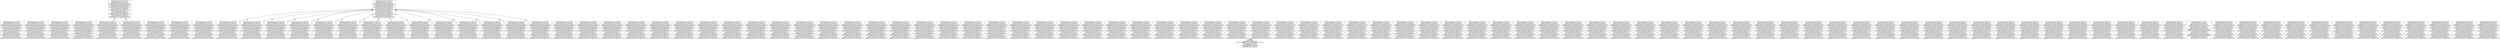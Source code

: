 digraph 7866553 { 
label=<<font face="Times-Bold">Context</font><br/>Thread.run(680)<br/>JIoEndpoint$Worker.run(489)<br/>Http11Protocol$Http11ConnectionHandler.process(588)<br/>Http11Processor.process(852)<br/>CoyoteAdapter.service(298)<br/>StandardEngineValve.invoke(109)<br/>ErrorReportValve.invoke(102)<br/>StandardHostValve.invoke(127)>;rankdir=BT;
1 [label="StandardContextValve.invoke(191)\nStandardWrapperValve.invoke(233)\nApplicationFilterChain.doFilter(206)\nApplicationFilterChain.internalDoFilter(235)\nFourOhFourErrorLoggingFilter.doFilter(65)\nApplicationFilterChain.doFilter(206)\nApplicationFilterChain.internalDoFilter(235)\nHeaderSanitisingFilter.doFilter(44)\nApplicationFilterChain.doFilter(206)\nApplicationFilterChain.internalDoFilter(235)\nAbstractHttpFilter.doFilter(31)\nAbstractEncodingFilter.doFilter(41)\nApplicationFilterChain.doFilter(206)\nApplicationFilterChain.internalDoFilter(235)\nActionContextCleanUp.doFilter(71)\nApplicationFilterChain.doFilter(206)\nApplicationFilterChain.internalDoFilter(235)\n", shape=box];
2 [label="StandardContextValve.invoke(191)\nStandardWrapperValve.invoke(233)\nApplicationFilterChain.doFilter(206)\nApplicationFilterChain.internalDoFilter(235)\nFourOhFourErrorLoggingFilter.doFilter(65)\nApplicationFilterChain.doFilter(206)\nApplicationFilterChain.internalDoFilter(235)\nHeaderSanitisingFilter.doFilter(44)\nApplicationFilterChain.doFilter(206)\nApplicationFilterChain.internalDoFilter(235)\nAbstractHttpFilter.doFilter(31)\nAbstractEncodingFilter.doFilter(41)\nApplicationFilterChain.doFilter(206)\nApplicationFilterChain.internalDoFilter(235)\nActionContextCleanUp.doFilter(71)\nApplicationFilterChain.doFilter(206)\nApplicationFilterChain.internalDoFilter(235)\n", shape=box];
3 [label="StandardContextValve.invoke(191)\nStandardWrapperValve.invoke(233)\nApplicationFilterChain.doFilter(206)\nApplicationFilterChain.internalDoFilter(235)\nFourOhFourErrorLoggingFilter.doFilter(65)\nApplicationFilterChain.doFilter(206)\nApplicationFilterChain.internalDoFilter(235)\nHeaderSanitisingFilter.doFilter(44)\nApplicationFilterChain.doFilter(206)\nApplicationFilterChain.internalDoFilter(235)\nAbstractHttpFilter.doFilter(31)\nAbstractEncodingFilter.doFilter(41)\nApplicationFilterChain.doFilter(206)\nApplicationFilterChain.internalDoFilter(235)\nActionContextCleanUp.doFilter(71)\nApplicationFilterChain.doFilter(206)\nApplicationFilterChain.internalDoFilter(235)\n", shape=box];
4 [label="StandardContextValve.invoke(191)\nStandardWrapperValve.invoke(233)\nApplicationFilterChain.doFilter(206)\nApplicationFilterChain.internalDoFilter(235)\nFourOhFourErrorLoggingFilter.doFilter(65)\nApplicationFilterChain.doFilter(206)\nApplicationFilterChain.internalDoFilter(235)\nHeaderSanitisingFilter.doFilter(44)\nApplicationFilterChain.doFilter(206)\nApplicationFilterChain.internalDoFilter(235)\nActionContextCleanUp.doFilter(71)\nApplicationFilterChain.doFilter(206)\nApplicationFilterChain.internalDoFilter(235)\nAbstractHttpFilter.doFilter(31)\nRequestParamValidationFilter.doFilter(58)\nApplicationFilterChain.doFilter(206)\nApplicationFilterChain.internalDoFilter(235)\n", shape=box];
5 [label="StandardContextValve.invoke(191)\nStandardWrapperValve.invoke(233)\nApplicationFilterChain.doFilter(206)\nApplicationFilterChain.internalDoFilter(235)\nFourOhFourErrorLoggingFilter.doFilter(65)\nApplicationFilterChain.doFilter(206)\nApplicationFilterChain.internalDoFilter(235)\nHeaderSanitisingFilter.doFilter(44)\nApplicationFilterChain.doFilter(206)\nApplicationFilterChain.internalDoFilter(235)\nAbstractHttpFilter.doFilter(31)\nAbstractEncodingFilter.doFilter(41)\nApplicationFilterChain.doFilter(206)\nApplicationFilterChain.internalDoFilter(235)\nActionContextCleanUp.doFilter(71)\nApplicationFilterChain.doFilter(206)\nApplicationFilterChain.internalDoFilter(235)\n", shape=box];
6 [label="StandardContextValve.invoke(191)\nStandardWrapperValve.invoke(233)\nApplicationFilterChain.doFilter(206)\nApplicationFilterChain.internalDoFilter(235)\nFourOhFourErrorLoggingFilter.doFilter(65)\nApplicationFilterChain.doFilter(206)\nApplicationFilterChain.internalDoFilter(235)\nHeaderSanitisingFilter.doFilter(44)\nApplicationFilterChain.doFilter(206)\nApplicationFilterChain.internalDoFilter(235)\nAbstractHttpFilter.doFilter(31)\nAbstractEncodingFilter.doFilter(41)\nApplicationFilterChain.doFilter(206)\nApplicationFilterChain.internalDoFilter(235)\nActionContextCleanUp.doFilter(71)\nApplicationFilterChain.doFilter(206)\nApplicationFilterChain.internalDoFilter(235)\n", shape=box];
7 [label="StandardContextValve.invoke(191)\nStandardWrapperValve.invoke(233)\nApplicationFilterChain.doFilter(206)\nApplicationFilterChain.internalDoFilter(235)\nFourOhFourErrorLoggingFilter.doFilter(65)\nApplicationFilterChain.doFilter(206)\nApplicationFilterChain.internalDoFilter(235)\nHeaderSanitisingFilter.doFilter(44)\nApplicationFilterChain.doFilter(206)\nApplicationFilterChain.internalDoFilter(235)\nAbstractHttpFilter.doFilter(31)\nAbstractEncodingFilter.doFilter(41)\nApplicationFilterChain.doFilter(206)\nApplicationFilterChain.internalDoFilter(235)\nActionContextCleanUp.doFilter(71)\nApplicationFilterChain.doFilter(206)\nApplicationFilterChain.internalDoFilter(235)\n", shape=box];
8 [label="StandardContextValve.invoke(191)\nStandardWrapperValve.invoke(233)\nApplicationFilterChain.doFilter(206)\nApplicationFilterChain.internalDoFilter(235)\nFourOhFourErrorLoggingFilter.doFilter(65)\nApplicationFilterChain.doFilter(206)\nApplicationFilterChain.internalDoFilter(235)\nHeaderSanitisingFilter.doFilter(44)\nApplicationFilterChain.doFilter(206)\nApplicationFilterChain.internalDoFilter(235)\nAbstractHttpFilter.doFilter(31)\nAbstractEncodingFilter.doFilter(41)\nApplicationFilterChain.doFilter(206)\nApplicationFilterChain.internalDoFilter(235)\nActionContextCleanUp.doFilter(71)\nApplicationFilterChain.doFilter(206)\nApplicationFilterChain.internalDoFilter(235)\n", shape=box];
9 [label="StandardContextValve.invoke(191)\nStandardWrapperValve.invoke(233)\nApplicationFilterChain.doFilter(206)\nApplicationFilterChain.internalDoFilter(235)\nFourOhFourErrorLoggingFilter.doFilter(65)\nApplicationFilterChain.doFilter(206)\nApplicationFilterChain.internalDoFilter(235)\nHeaderSanitisingFilter.doFilter(44)\nApplicationFilterChain.doFilter(206)\nApplicationFilterChain.internalDoFilter(235)\nAbstractHttpFilter.doFilter(31)\nAbstractEncodingFilter.doFilter(41)\nApplicationFilterChain.doFilter(206)\nApplicationFilterChain.internalDoFilter(235)\nActionContextCleanUp.doFilter(71)\nApplicationFilterChain.doFilter(206)\nApplicationFilterChain.internalDoFilter(235)\n", shape=box];
10 [label="StandardContextValve.invoke(191)\nStandardWrapperValve.invoke(233)\nApplicationFilterChain.doFilter(206)\nApplicationFilterChain.internalDoFilter(235)\nFourOhFourErrorLoggingFilter.doFilter(65)\nApplicationFilterChain.doFilter(206)\nApplicationFilterChain.internalDoFilter(235)\nHeaderSanitisingFilter.doFilter(44)\nApplicationFilterChain.doFilter(206)\nApplicationFilterChain.internalDoFilter(235)\nAbstractHttpFilter.doFilter(31)\nAbstractEncodingFilter.doFilter(41)\nApplicationFilterChain.doFilter(206)\nApplicationFilterChain.internalDoFilter(235)\nActionContextCleanUp.doFilter(71)\nApplicationFilterChain.doFilter(206)\nApplicationFilterChain.internalDoFilter(235)\n", shape=box];
11 [label="StandardContextValve.invoke(191)\nStandardWrapperValve.invoke(233)\nApplicationFilterChain.doFilter(206)\nApplicationFilterChain.internalDoFilter(235)\nFourOhFourErrorLoggingFilter.doFilter(65)\nApplicationFilterChain.doFilter(206)\nApplicationFilterChain.internalDoFilter(235)\nHeaderSanitisingFilter.doFilter(44)\nApplicationFilterChain.doFilter(206)\nApplicationFilterChain.internalDoFilter(235)\nAbstractHttpFilter.doFilter(31)\nAbstractEncodingFilter.doFilter(41)\nApplicationFilterChain.doFilter(206)\nApplicationFilterChain.internalDoFilter(235)\nActionContextCleanUp.doFilter(71)\nApplicationFilterChain.doFilter(206)\nApplicationFilterChain.internalDoFilter(235)\n", shape=box];
12 [label="StandardContextValve.invoke(191)\nStandardWrapperValve.invoke(233)\nApplicationFilterChain.doFilter(206)\nApplicationFilterChain.internalDoFilter(235)\nFourOhFourErrorLoggingFilter.doFilter(65)\nApplicationFilterChain.doFilter(206)\nApplicationFilterChain.internalDoFilter(235)\nHeaderSanitisingFilter.doFilter(44)\nApplicationFilterChain.doFilter(206)\nApplicationFilterChain.internalDoFilter(235)\nAbstractHttpFilter.doFilter(31)\nAbstractEncodingFilter.doFilter(41)\nApplicationFilterChain.doFilter(206)\nApplicationFilterChain.internalDoFilter(235)\nActionContextCleanUp.doFilter(71)\nApplicationFilterChain.doFilter(206)\nApplicationFilterChain.internalDoFilter(235)\n", shape=box];
13 [label="StandardContextValve.invoke(191)\nStandardWrapperValve.invoke(233)\nApplicationFilterChain.doFilter(206)\nApplicationFilterChain.internalDoFilter(235)\nFourOhFourErrorLoggingFilter.doFilter(65)\nApplicationFilterChain.doFilter(206)\nApplicationFilterChain.internalDoFilter(235)\nHeaderSanitisingFilter.doFilter(44)\nApplicationFilterChain.doFilter(206)\nApplicationFilterChain.internalDoFilter(235)\nAbstractHttpFilter.doFilter(31)\nAbstractEncodingFilter.doFilter(41)\nApplicationFilterChain.doFilter(206)\nApplicationFilterChain.internalDoFilter(235)\nActionContextCleanUp.doFilter(71)\nApplicationFilterChain.doFilter(206)\nApplicationFilterChain.internalDoFilter(235)\n", shape=box];
14 [label="StandardContextValve.invoke(191)\nStandardWrapperValve.invoke(233)\nApplicationFilterChain.doFilter(206)\nApplicationFilterChain.internalDoFilter(235)\nFourOhFourErrorLoggingFilter.doFilter(65)\nApplicationFilterChain.doFilter(206)\nApplicationFilterChain.internalDoFilter(235)\nHeaderSanitisingFilter.doFilter(44)\nApplicationFilterChain.doFilter(206)\nApplicationFilterChain.internalDoFilter(235)\nAbstractHttpFilter.doFilter(31)\nAbstractEncodingFilter.doFilter(41)\nApplicationFilterChain.doFilter(206)\nApplicationFilterChain.internalDoFilter(235)\nActionContextCleanUp.doFilter(71)\nApplicationFilterChain.doFilter(206)\nApplicationFilterChain.internalDoFilter(235)\n", shape=box];
15 [label="StandardContextValve.invoke(191)\nStandardWrapperValve.invoke(233)\nApplicationFilterChain.doFilter(206)\nApplicationFilterChain.internalDoFilter(235)\nFourOhFourErrorLoggingFilter.doFilter(65)\nApplicationFilterChain.doFilter(206)\nApplicationFilterChain.internalDoFilter(235)\nHeaderSanitisingFilter.doFilter(44)\nApplicationFilterChain.doFilter(206)\nApplicationFilterChain.internalDoFilter(235)\nAbstractHttpFilter.doFilter(31)\nAbstractEncodingFilter.doFilter(41)\nApplicationFilterChain.doFilter(206)\nApplicationFilterChain.internalDoFilter(235)\nActionContextCleanUp.doFilter(71)\nApplicationFilterChain.doFilter(206)\nApplicationFilterChain.internalDoFilter(235)\n", shape=box];
16 [label="StandardContextValve.invoke(191)\nStandardWrapperValve.invoke(233)\nApplicationFilterChain.doFilter(206)\nApplicationFilterChain.internalDoFilter(235)\nFourOhFourErrorLoggingFilter.doFilter(65)\nApplicationFilterChain.doFilter(206)\nApplicationFilterChain.internalDoFilter(235)\nHeaderSanitisingFilter.doFilter(44)\nApplicationFilterChain.doFilter(206)\nApplicationFilterChain.internalDoFilter(235)\nAbstractHttpFilter.doFilter(31)\nAbstractEncodingFilter.doFilter(41)\nApplicationFilterChain.doFilter(206)\nApplicationFilterChain.internalDoFilter(235)\nActionContextCleanUp.doFilter(71)\nApplicationFilterChain.doFilter(206)\nApplicationFilterChain.internalDoFilter(235)\n", shape=box];
17 [label="StandardContextValve.invoke(191)\nStandardWrapperValve.invoke(233)\nApplicationFilterChain.doFilter(206)\nApplicationFilterChain.internalDoFilter(235)\nFourOhFourErrorLoggingFilter.doFilter(65)\nApplicationFilterChain.doFilter(206)\nApplicationFilterChain.internalDoFilter(235)\nHeaderSanitisingFilter.doFilter(44)\nApplicationFilterChain.doFilter(206)\nApplicationFilterChain.internalDoFilter(235)\nAbstractHttpFilter.doFilter(31)\nAbstractEncodingFilter.doFilter(41)\nApplicationFilterChain.doFilter(206)\nApplicationFilterChain.internalDoFilter(235)\nActionContextCleanUp.doFilter(71)\nApplicationFilterChain.doFilter(206)\nApplicationFilterChain.internalDoFilter(235)\n", shape=box];
18 [label="StandardContextValve.invoke(191)\nStandardWrapperValve.invoke(233)\nApplicationFilterChain.doFilter(206)\nApplicationFilterChain.internalDoFilter(235)\nFourOhFourErrorLoggingFilter.doFilter(65)\nApplicationFilterChain.doFilter(206)\nApplicationFilterChain.internalDoFilter(235)\nHeaderSanitisingFilter.doFilter(44)\nApplicationFilterChain.doFilter(206)\nApplicationFilterChain.internalDoFilter(235)\nAbstractHttpFilter.doFilter(31)\nAbstractEncodingFilter.doFilter(41)\nApplicationFilterChain.doFilter(206)\nApplicationFilterChain.internalDoFilter(235)\nActionContextCleanUp.doFilter(71)\nApplicationFilterChain.doFilter(206)\nApplicationFilterChain.internalDoFilter(235)\n", shape=box];
19 [label="StandardContextValve.invoke(191)\nStandardWrapperValve.invoke(233)\nApplicationFilterChain.doFilter(206)\nApplicationFilterChain.internalDoFilter(235)\nFourOhFourErrorLoggingFilter.doFilter(65)\nApplicationFilterChain.doFilter(206)\nApplicationFilterChain.internalDoFilter(235)\nHeaderSanitisingFilter.doFilter(44)\nApplicationFilterChain.doFilter(206)\nApplicationFilterChain.internalDoFilter(235)\nAbstractHttpFilter.doFilter(31)\nAbstractEncodingFilter.doFilter(41)\nApplicationFilterChain.doFilter(206)\nApplicationFilterChain.internalDoFilter(235)\nActionContextCleanUp.doFilter(71)\nApplicationFilterChain.doFilter(206)\nApplicationFilterChain.internalDoFilter(235)\n", shape=box];
20 [label="StandardContextValve.invoke(191)\nStandardWrapperValve.invoke(233)\nApplicationFilterChain.doFilter(206)\nApplicationFilterChain.internalDoFilter(235)\nFourOhFourErrorLoggingFilter.doFilter(65)\nApplicationFilterChain.doFilter(206)\nApplicationFilterChain.internalDoFilter(235)\nHeaderSanitisingFilter.doFilter(44)\nApplicationFilterChain.doFilter(206)\nApplicationFilterChain.internalDoFilter(235)\nAbstractHttpFilter.doFilter(31)\nAbstractEncodingFilter.doFilter(41)\nApplicationFilterChain.doFilter(206)\nApplicationFilterChain.internalDoFilter(235)\nActionContextCleanUp.doFilter(71)\nApplicationFilterChain.doFilter(206)\nApplicationFilterChain.internalDoFilter(235)\n", shape=box];
21 [label="StandardContextValve.invoke(191)\nStandardWrapperValve.invoke(233)\nApplicationFilterChain.doFilter(206)\nApplicationFilterChain.internalDoFilter(235)\nFourOhFourErrorLoggingFilter.doFilter(65)\nApplicationFilterChain.doFilter(206)\nApplicationFilterChain.internalDoFilter(235)\nHeaderSanitisingFilter.doFilter(44)\nApplicationFilterChain.doFilter(206)\nApplicationFilterChain.internalDoFilter(235)\nActionContextCleanUp.doFilter(71)\nApplicationFilterChain.doFilter(206)\nApplicationFilterChain.internalDoFilter(235)\nAbstractHttpFilter.doFilter(31)\nRequestParamValidationFilter.doFilter(58)\nApplicationFilterChain.doFilter(206)\nApplicationFilterChain.internalDoFilter(235)\n", shape=box];
22 [label="StandardContextValve.invoke(191)\nStandardWrapperValve.invoke(233)\nApplicationFilterChain.doFilter(206)\nApplicationFilterChain.internalDoFilter(235)\nFourOhFourErrorLoggingFilter.doFilter(65)\nApplicationFilterChain.doFilter(206)\nApplicationFilterChain.internalDoFilter(235)\nHeaderSanitisingFilter.doFilter(44)\nApplicationFilterChain.doFilter(206)\nApplicationFilterChain.internalDoFilter(235)\nAbstractHttpFilter.doFilter(31)\nAbstractEncodingFilter.doFilter(41)\nApplicationFilterChain.doFilter(206)\nApplicationFilterChain.internalDoFilter(235)\nActionContextCleanUp.doFilter(71)\nApplicationFilterChain.doFilter(206)\nApplicationFilterChain.internalDoFilter(235)\n", shape=box];
23 [label="StandardContextValve.invoke(191)\nStandardWrapperValve.invoke(233)\nApplicationFilterChain.doFilter(206)\nApplicationFilterChain.internalDoFilter(235)\nFourOhFourErrorLoggingFilter.doFilter(65)\nApplicationFilterChain.doFilter(206)\nApplicationFilterChain.internalDoFilter(235)\nHeaderSanitisingFilter.doFilter(44)\nApplicationFilterChain.doFilter(206)\nApplicationFilterChain.internalDoFilter(235)\nAbstractHttpFilter.doFilter(31)\nAbstractEncodingFilter.doFilter(41)\nApplicationFilterChain.doFilter(206)\nApplicationFilterChain.internalDoFilter(235)\nActionContextCleanUp.doFilter(71)\nApplicationFilterChain.doFilter(206)\nApplicationFilterChain.internalDoFilter(235)\n", shape=box];
24 [label="StandardContextValve.invoke(191)\nStandardWrapperValve.invoke(233)\nApplicationFilterChain.doFilter(206)\nApplicationFilterChain.internalDoFilter(235)\nFourOhFourErrorLoggingFilter.doFilter(65)\nApplicationFilterChain.doFilter(206)\nApplicationFilterChain.internalDoFilter(235)\nHeaderSanitisingFilter.doFilter(44)\nApplicationFilterChain.doFilter(206)\nApplicationFilterChain.internalDoFilter(235)\nAbstractHttpFilter.doFilter(31)\nAbstractEncodingFilter.doFilter(41)\nApplicationFilterChain.doFilter(206)\nApplicationFilterChain.internalDoFilter(235)\nActionContextCleanUp.doFilter(71)\nApplicationFilterChain.doFilter(206)\nApplicationFilterChain.internalDoFilter(235)\n", shape=box];
25 [label="StandardContextValve.invoke(191)\nStandardWrapperValve.invoke(233)\nApplicationFilterChain.doFilter(206)\nApplicationFilterChain.internalDoFilter(235)\nFourOhFourErrorLoggingFilter.doFilter(65)\nApplicationFilterChain.doFilter(206)\nApplicationFilterChain.internalDoFilter(235)\nHeaderSanitisingFilter.doFilter(44)\nApplicationFilterChain.doFilter(206)\nApplicationFilterChain.internalDoFilter(235)\nAbstractHttpFilter.doFilter(31)\nAbstractEncodingFilter.doFilter(41)\nApplicationFilterChain.doFilter(206)\nApplicationFilterChain.internalDoFilter(235)\nActionContextCleanUp.doFilter(71)\nApplicationFilterChain.doFilter(206)\nApplicationFilterChain.internalDoFilter(235)\n", shape=box];
26 [label="StandardContextValve.invoke(191)\nStandardWrapperValve.invoke(233)\nApplicationFilterChain.doFilter(206)\nApplicationFilterChain.internalDoFilter(235)\nFourOhFourErrorLoggingFilter.doFilter(65)\nApplicationFilterChain.doFilter(206)\nApplicationFilterChain.internalDoFilter(235)\nHeaderSanitisingFilter.doFilter(44)\nApplicationFilterChain.doFilter(206)\nApplicationFilterChain.internalDoFilter(235)\nAbstractHttpFilter.doFilter(31)\nAbstractEncodingFilter.doFilter(41)\nApplicationFilterChain.doFilter(206)\nApplicationFilterChain.internalDoFilter(235)\nActionContextCleanUp.doFilter(71)\nApplicationFilterChain.doFilter(206)\nApplicationFilterChain.internalDoFilter(235)\n", shape=box];
27 [label="StandardContextValve.invoke(191)\nStandardWrapperValve.invoke(233)\nApplicationFilterChain.doFilter(206)\nApplicationFilterChain.internalDoFilter(235)\nFourOhFourErrorLoggingFilter.doFilter(65)\nApplicationFilterChain.doFilter(206)\nApplicationFilterChain.internalDoFilter(235)\nHeaderSanitisingFilter.doFilter(44)\nApplicationFilterChain.doFilter(206)\nApplicationFilterChain.internalDoFilter(235)\nActionContextCleanUp.doFilter(71)\nApplicationFilterChain.doFilter(206)\nApplicationFilterChain.internalDoFilter(235)\nAbstractHttpFilter.doFilter(31)\nRequestParamValidationFilter.doFilter(58)\nApplicationFilterChain.doFilter(206)\nApplicationFilterChain.internalDoFilter(235)\n", shape=box];
28 [label="StandardContextValve.invoke(191)\nStandardWrapperValve.invoke(233)\nApplicationFilterChain.doFilter(206)\nApplicationFilterChain.internalDoFilter(235)\nFourOhFourErrorLoggingFilter.doFilter(65)\nApplicationFilterChain.doFilter(206)\nApplicationFilterChain.internalDoFilter(235)\nHeaderSanitisingFilter.doFilter(44)\nApplicationFilterChain.doFilter(206)\nApplicationFilterChain.internalDoFilter(235)\nAbstractHttpFilter.doFilter(31)\nAbstractEncodingFilter.doFilter(41)\nApplicationFilterChain.doFilter(206)\nApplicationFilterChain.internalDoFilter(235)\nActionContextCleanUp.doFilter(71)\nApplicationFilterChain.doFilter(206)\nApplicationFilterChain.internalDoFilter(235)\n", shape=box];
29 [label="StandardContextValve.invoke(191)\nStandardWrapperValve.invoke(233)\nApplicationFilterChain.doFilter(206)\nApplicationFilterChain.internalDoFilter(235)\nFourOhFourErrorLoggingFilter.doFilter(65)\nApplicationFilterChain.doFilter(206)\nApplicationFilterChain.internalDoFilter(235)\nHeaderSanitisingFilter.doFilter(44)\nApplicationFilterChain.doFilter(206)\nApplicationFilterChain.internalDoFilter(235)\nAbstractHttpFilter.doFilter(31)\nAbstractEncodingFilter.doFilter(41)\nApplicationFilterChain.doFilter(206)\nApplicationFilterChain.internalDoFilter(235)\nActionContextCleanUp.doFilter(71)\nApplicationFilterChain.doFilter(206)\nApplicationFilterChain.internalDoFilter(235)\n", shape=box];
30 [label="StandardContextValve.invoke(191)\nStandardWrapperValve.invoke(233)\nApplicationFilterChain.doFilter(206)\nApplicationFilterChain.internalDoFilter(235)\nFourOhFourErrorLoggingFilter.doFilter(65)\nApplicationFilterChain.doFilter(206)\nApplicationFilterChain.internalDoFilter(235)\nHeaderSanitisingFilter.doFilter(44)\nApplicationFilterChain.doFilter(206)\nApplicationFilterChain.internalDoFilter(235)\nAbstractHttpFilter.doFilter(31)\nAbstractEncodingFilter.doFilter(41)\nApplicationFilterChain.doFilter(206)\nApplicationFilterChain.internalDoFilter(235)\nActionContextCleanUp.doFilter(71)\nApplicationFilterChain.doFilter(206)\nApplicationFilterChain.internalDoFilter(235)\n", shape=box];
31 [label="StandardContextValve.invoke(191)\nStandardWrapperValve.invoke(233)\nApplicationFilterChain.doFilter(206)\nApplicationFilterChain.internalDoFilter(235)\nFourOhFourErrorLoggingFilter.doFilter(65)\nApplicationFilterChain.doFilter(206)\nApplicationFilterChain.internalDoFilter(235)\nHeaderSanitisingFilter.doFilter(44)\nApplicationFilterChain.doFilter(206)\nApplicationFilterChain.internalDoFilter(235)\nActionContextCleanUp.doFilter(71)\nApplicationFilterChain.doFilter(206)\nApplicationFilterChain.internalDoFilter(235)\nAbstractHttpFilter.doFilter(31)\nRequestParamValidationFilter.doFilter(58)\nApplicationFilterChain.doFilter(206)\nApplicationFilterChain.internalDoFilter(235)\n", shape=box];
32 [label="StandardContextValve.invoke(191)\nStandardWrapperValve.invoke(233)\nApplicationFilterChain.doFilter(206)\nApplicationFilterChain.internalDoFilter(235)\nFourOhFourErrorLoggingFilter.doFilter(65)\nApplicationFilterChain.doFilter(206)\nApplicationFilterChain.internalDoFilter(235)\nHeaderSanitisingFilter.doFilter(44)\nApplicationFilterChain.doFilter(206)\nApplicationFilterChain.internalDoFilter(235)\nAbstractHttpFilter.doFilter(31)\nAbstractEncodingFilter.doFilter(41)\nApplicationFilterChain.doFilter(206)\nApplicationFilterChain.internalDoFilter(235)\nActionContextCleanUp.doFilter(71)\nApplicationFilterChain.doFilter(206)\nApplicationFilterChain.internalDoFilter(235)\n", shape=box];
33 [label="StandardContextValve.invoke(191)\nStandardWrapperValve.invoke(233)\nApplicationFilterChain.doFilter(206)\nApplicationFilterChain.internalDoFilter(235)\nFourOhFourErrorLoggingFilter.doFilter(65)\nApplicationFilterChain.doFilter(206)\nApplicationFilterChain.internalDoFilter(235)\nHeaderSanitisingFilter.doFilter(44)\nApplicationFilterChain.doFilter(206)\nApplicationFilterChain.internalDoFilter(235)\nAbstractHttpFilter.doFilter(31)\nAbstractEncodingFilter.doFilter(41)\nApplicationFilterChain.doFilter(206)\nApplicationFilterChain.internalDoFilter(235)\nActionContextCleanUp.doFilter(71)\nApplicationFilterChain.doFilter(206)\nApplicationFilterChain.internalDoFilter(235)\n", shape=box];
34 [label="StandardContextValve.invoke(191)\nStandardWrapperValve.invoke(233)\nApplicationFilterChain.doFilter(206)\nApplicationFilterChain.internalDoFilter(235)\nFourOhFourErrorLoggingFilter.doFilter(65)\nApplicationFilterChain.doFilter(206)\nApplicationFilterChain.internalDoFilter(235)\nHeaderSanitisingFilter.doFilter(44)\nApplicationFilterChain.doFilter(206)\nApplicationFilterChain.internalDoFilter(235)\nAbstractHttpFilter.doFilter(31)\nAbstractEncodingFilter.doFilter(41)\nApplicationFilterChain.doFilter(206)\nApplicationFilterChain.internalDoFilter(235)\nActionContextCleanUp.doFilter(71)\nApplicationFilterChain.doFilter(206)\nApplicationFilterChain.internalDoFilter(235)\n", shape=box];
35 [label="StandardContextValve.invoke(191)\nStandardWrapperValve.invoke(233)\nApplicationFilterChain.doFilter(206)\nApplicationFilterChain.internalDoFilter(235)\nFourOhFourErrorLoggingFilter.doFilter(65)\nApplicationFilterChain.doFilter(206)\nApplicationFilterChain.internalDoFilter(235)\nHeaderSanitisingFilter.doFilter(44)\nApplicationFilterChain.doFilter(206)\nApplicationFilterChain.internalDoFilter(235)\nAbstractHttpFilter.doFilter(31)\nAbstractEncodingFilter.doFilter(41)\nApplicationFilterChain.doFilter(206)\nApplicationFilterChain.internalDoFilter(235)\nActionContextCleanUp.doFilter(71)\nApplicationFilterChain.doFilter(206)\nApplicationFilterChain.internalDoFilter(235)\n", shape=box];
36 [label="StandardContextValve.invoke(191)\nStandardWrapperValve.invoke(233)\nApplicationFilterChain.doFilter(206)\nApplicationFilterChain.internalDoFilter(235)\nFourOhFourErrorLoggingFilter.doFilter(65)\nApplicationFilterChain.doFilter(206)\nApplicationFilterChain.internalDoFilter(235)\nHeaderSanitisingFilter.doFilter(44)\nApplicationFilterChain.doFilter(206)\nApplicationFilterChain.internalDoFilter(235)\nAbstractHttpFilter.doFilter(31)\nAbstractEncodingFilter.doFilter(41)\nApplicationFilterChain.doFilter(206)\nApplicationFilterChain.internalDoFilter(235)\nActionContextCleanUp.doFilter(71)\nApplicationFilterChain.doFilter(206)\nApplicationFilterChain.internalDoFilter(235)\n", shape=box];
37 [label="StandardContextValve.invoke(191)\nStandardWrapperValve.invoke(233)\nApplicationFilterChain.doFilter(206)\nApplicationFilterChain.internalDoFilter(235)\nFourOhFourErrorLoggingFilter.doFilter(65)\nApplicationFilterChain.doFilter(206)\nApplicationFilterChain.internalDoFilter(235)\nHeaderSanitisingFilter.doFilter(44)\nApplicationFilterChain.doFilter(206)\nApplicationFilterChain.internalDoFilter(235)\nAbstractHttpFilter.doFilter(31)\nAbstractEncodingFilter.doFilter(41)\nApplicationFilterChain.doFilter(206)\nApplicationFilterChain.internalDoFilter(235)\nActionContextCleanUp.doFilter(71)\nApplicationFilterChain.doFilter(206)\nApplicationFilterChain.internalDoFilter(235)\n", shape=box];
38 [label="StandardContextValve.invoke(191)\nStandardWrapperValve.invoke(233)\nApplicationFilterChain.doFilter(206)\nApplicationFilterChain.internalDoFilter(235)\nFourOhFourErrorLoggingFilter.doFilter(65)\nApplicationFilterChain.doFilter(206)\nApplicationFilterChain.internalDoFilter(235)\nHeaderSanitisingFilter.doFilter(44)\nApplicationFilterChain.doFilter(206)\nApplicationFilterChain.internalDoFilter(235)\nAbstractHttpFilter.doFilter(31)\nAbstractEncodingFilter.doFilter(41)\nApplicationFilterChain.doFilter(206)\nApplicationFilterChain.internalDoFilter(235)\nActionContextCleanUp.doFilter(71)\nApplicationFilterChain.doFilter(206)\nApplicationFilterChain.internalDoFilter(235)\n", shape=box];
39 [label="StandardContextValve.invoke(191)\nStandardWrapperValve.invoke(233)\nApplicationFilterChain.doFilter(206)\nApplicationFilterChain.internalDoFilter(235)\nFourOhFourErrorLoggingFilter.doFilter(65)\nApplicationFilterChain.doFilter(206)\nApplicationFilterChain.internalDoFilter(235)\nHeaderSanitisingFilter.doFilter(44)\nApplicationFilterChain.doFilter(206)\nApplicationFilterChain.internalDoFilter(235)\nAbstractHttpFilter.doFilter(31)\nAbstractEncodingFilter.doFilter(41)\nApplicationFilterChain.doFilter(206)\nApplicationFilterChain.internalDoFilter(235)\nActionContextCleanUp.doFilter(71)\nApplicationFilterChain.doFilter(206)\nApplicationFilterChain.internalDoFilter(235)\n", shape=box];
40 [label="StandardContextValve.invoke(191)\nStandardWrapperValve.invoke(233)\nApplicationFilterChain.doFilter(206)\nApplicationFilterChain.internalDoFilter(235)\nFourOhFourErrorLoggingFilter.doFilter(65)\nApplicationFilterChain.doFilter(206)\nApplicationFilterChain.internalDoFilter(235)\nHeaderSanitisingFilter.doFilter(44)\nApplicationFilterChain.doFilter(206)\nApplicationFilterChain.internalDoFilter(235)\nAbstractHttpFilter.doFilter(31)\nAbstractEncodingFilter.doFilter(41)\nApplicationFilterChain.doFilter(206)\nApplicationFilterChain.internalDoFilter(235)\nActionContextCleanUp.doFilter(71)\nApplicationFilterChain.doFilter(206)\nApplicationFilterChain.internalDoFilter(235)\n", shape=box];
41 [label="StandardContextValve.invoke(191)\nStandardWrapperValve.invoke(233)\nApplicationFilterChain.doFilter(206)\nApplicationFilterChain.internalDoFilter(235)\nFourOhFourErrorLoggingFilter.doFilter(65)\nApplicationFilterChain.doFilter(206)\nApplicationFilterChain.internalDoFilter(235)\nHeaderSanitisingFilter.doFilter(44)\nApplicationFilterChain.doFilter(206)\nApplicationFilterChain.internalDoFilter(235)\nAbstractHttpFilter.doFilter(31)\nAbstractEncodingFilter.doFilter(41)\nApplicationFilterChain.doFilter(206)\nApplicationFilterChain.internalDoFilter(235)\nActionContextCleanUp.doFilter(71)\nApplicationFilterChain.doFilter(206)\nApplicationFilterChain.internalDoFilter(235)\n", shape=box];
42 [label="StandardContextValve.invoke(191)\nStandardWrapperValve.invoke(233)\nApplicationFilterChain.doFilter(206)\nApplicationFilterChain.internalDoFilter(235)\nFourOhFourErrorLoggingFilter.doFilter(65)\nApplicationFilterChain.doFilter(206)\nApplicationFilterChain.internalDoFilter(235)\nHeaderSanitisingFilter.doFilter(44)\nApplicationFilterChain.doFilter(206)\nApplicationFilterChain.internalDoFilter(235)\nAbstractHttpFilter.doFilter(31)\nAbstractEncodingFilter.doFilter(41)\nApplicationFilterChain.doFilter(206)\nApplicationFilterChain.internalDoFilter(235)\nActionContextCleanUp.doFilter(71)\nApplicationFilterChain.doFilter(206)\nApplicationFilterChain.internalDoFilter(235)\n", shape=box];
43 [label="StandardContextValve.invoke(191)\nStandardWrapperValve.invoke(233)\nApplicationFilterChain.doFilter(206)\nApplicationFilterChain.internalDoFilter(235)\nFourOhFourErrorLoggingFilter.doFilter(65)\nApplicationFilterChain.doFilter(206)\nApplicationFilterChain.internalDoFilter(235)\nHeaderSanitisingFilter.doFilter(44)\nApplicationFilterChain.doFilter(206)\nApplicationFilterChain.internalDoFilter(235)\nAbstractHttpFilter.doFilter(31)\nAbstractEncodingFilter.doFilter(41)\nApplicationFilterChain.doFilter(206)\nApplicationFilterChain.internalDoFilter(235)\nActionContextCleanUp.doFilter(71)\nApplicationFilterChain.doFilter(206)\nApplicationFilterChain.internalDoFilter(235)\n", shape=box];
44 [label="StandardContextValve.invoke(191)\nStandardWrapperValve.invoke(233)\nApplicationFilterChain.doFilter(206)\nApplicationFilterChain.internalDoFilter(235)\nFourOhFourErrorLoggingFilter.doFilter(65)\nApplicationFilterChain.doFilter(206)\nApplicationFilterChain.internalDoFilter(235)\nHeaderSanitisingFilter.doFilter(44)\nApplicationFilterChain.doFilter(206)\nApplicationFilterChain.internalDoFilter(235)\nAbstractHttpFilter.doFilter(31)\nAbstractEncodingFilter.doFilter(41)\nApplicationFilterChain.doFilter(206)\nApplicationFilterChain.internalDoFilter(235)\nActionContextCleanUp.doFilter(71)\nApplicationFilterChain.doFilter(206)\nApplicationFilterChain.internalDoFilter(235)\n", shape=box];
45 [label="StandardContextValve.invoke(191)\nStandardWrapperValve.invoke(233)\nApplicationFilterChain.doFilter(206)\nApplicationFilterChain.internalDoFilter(235)\nFourOhFourErrorLoggingFilter.doFilter(65)\nApplicationFilterChain.doFilter(206)\nApplicationFilterChain.internalDoFilter(235)\nHeaderSanitisingFilter.doFilter(44)\nApplicationFilterChain.doFilter(206)\nApplicationFilterChain.internalDoFilter(235)\nAbstractHttpFilter.doFilter(31)\nAbstractEncodingFilter.doFilter(41)\nApplicationFilterChain.doFilter(206)\nApplicationFilterChain.internalDoFilter(235)\nActionContextCleanUp.doFilter(71)\nApplicationFilterChain.doFilter(206)\nApplicationFilterChain.internalDoFilter(235)\n", shape=box];
46 [label="StandardContextValve.invoke(191)\nStandardWrapperValve.invoke(233)\nApplicationFilterChain.doFilter(206)\nApplicationFilterChain.internalDoFilter(235)\nFourOhFourErrorLoggingFilter.doFilter(65)\nApplicationFilterChain.doFilter(206)\nApplicationFilterChain.internalDoFilter(235)\nHeaderSanitisingFilter.doFilter(44)\nApplicationFilterChain.doFilter(206)\nApplicationFilterChain.internalDoFilter(235)\nAbstractHttpFilter.doFilter(31)\nAbstractEncodingFilter.doFilter(41)\nApplicationFilterChain.doFilter(206)\nApplicationFilterChain.internalDoFilter(235)\nActionContextCleanUp.doFilter(71)\nApplicationFilterChain.doFilter(206)\nApplicationFilterChain.internalDoFilter(235)\n", shape=box];
47 [label="StandardContextValve.invoke(191)\nStandardWrapperValve.invoke(233)\nApplicationFilterChain.doFilter(206)\nApplicationFilterChain.internalDoFilter(235)\nFourOhFourErrorLoggingFilter.doFilter(65)\nApplicationFilterChain.doFilter(206)\nApplicationFilterChain.internalDoFilter(235)\nHeaderSanitisingFilter.doFilter(44)\nApplicationFilterChain.doFilter(206)\nApplicationFilterChain.internalDoFilter(235)\nAbstractHttpFilter.doFilter(31)\nAbstractEncodingFilter.doFilter(41)\nApplicationFilterChain.doFilter(206)\nApplicationFilterChain.internalDoFilter(235)\nActionContextCleanUp.doFilter(71)\nApplicationFilterChain.doFilter(206)\nApplicationFilterChain.internalDoFilter(235)\n", shape=box];
48 [label="StandardContextValve.invoke(191)\nStandardWrapperValve.invoke(233)\nApplicationFilterChain.doFilter(206)\nApplicationFilterChain.internalDoFilter(235)\nFourOhFourErrorLoggingFilter.doFilter(65)\nApplicationFilterChain.doFilter(206)\nApplicationFilterChain.internalDoFilter(235)\nHeaderSanitisingFilter.doFilter(44)\nApplicationFilterChain.doFilter(206)\nApplicationFilterChain.internalDoFilter(235)\nAbstractHttpFilter.doFilter(31)\nAbstractEncodingFilter.doFilter(41)\nApplicationFilterChain.doFilter(206)\nApplicationFilterChain.internalDoFilter(235)\nActionContextCleanUp.doFilter(71)\nApplicationFilterChain.doFilter(206)\nApplicationFilterChain.internalDoFilter(235)\n", shape=box];
49 [label="StandardContextValve.invoke(191)\nStandardWrapperValve.invoke(233)\nApplicationFilterChain.doFilter(206)\nApplicationFilterChain.internalDoFilter(235)\nFourOhFourErrorLoggingFilter.doFilter(65)\nApplicationFilterChain.doFilter(206)\nApplicationFilterChain.internalDoFilter(235)\nHeaderSanitisingFilter.doFilter(44)\nApplicationFilterChain.doFilter(206)\nApplicationFilterChain.internalDoFilter(235)\nAbstractHttpFilter.doFilter(31)\nAbstractEncodingFilter.doFilter(41)\nApplicationFilterChain.doFilter(206)\nApplicationFilterChain.internalDoFilter(235)\nActionContextCleanUp.doFilter(71)\nApplicationFilterChain.doFilter(206)\nApplicationFilterChain.internalDoFilter(235)\n", shape=box];
50 [label="StandardContextValve.invoke(191)\nStandardWrapperValve.invoke(233)\nApplicationFilterChain.doFilter(206)\nApplicationFilterChain.internalDoFilter(235)\nFourOhFourErrorLoggingFilter.doFilter(65)\nApplicationFilterChain.doFilter(206)\nApplicationFilterChain.internalDoFilter(235)\nHeaderSanitisingFilter.doFilter(44)\nApplicationFilterChain.doFilter(206)\nApplicationFilterChain.internalDoFilter(235)\nAbstractHttpFilter.doFilter(31)\nAbstractEncodingFilter.doFilter(41)\nApplicationFilterChain.doFilter(206)\nApplicationFilterChain.internalDoFilter(235)\nActionContextCleanUp.doFilter(71)\nApplicationFilterChain.doFilter(206)\nApplicationFilterChain.internalDoFilter(235)\n", shape=box];
51 [label="StandardContextValve.invoke(191)\nStandardWrapperValve.invoke(233)\nApplicationFilterChain.doFilter(206)\nApplicationFilterChain.internalDoFilter(235)\nFourOhFourErrorLoggingFilter.doFilter(65)\nApplicationFilterChain.doFilter(206)\nApplicationFilterChain.internalDoFilter(235)\nHeaderSanitisingFilter.doFilter(44)\nApplicationFilterChain.doFilter(206)\nApplicationFilterChain.internalDoFilter(235)\nAbstractHttpFilter.doFilter(31)\nAbstractEncodingFilter.doFilter(41)\nApplicationFilterChain.doFilter(206)\nApplicationFilterChain.internalDoFilter(235)\nActionContextCleanUp.doFilter(71)\nApplicationFilterChain.doFilter(206)\nApplicationFilterChain.internalDoFilter(235)\n", shape=box];
52 [label="StandardContextValve.invoke(191)\nStandardWrapperValve.invoke(233)\nApplicationFilterChain.doFilter(206)\nApplicationFilterChain.internalDoFilter(235)\nFourOhFourErrorLoggingFilter.doFilter(65)\nApplicationFilterChain.doFilter(206)\nApplicationFilterChain.internalDoFilter(235)\nHeaderSanitisingFilter.doFilter(44)\nApplicationFilterChain.doFilter(206)\nApplicationFilterChain.internalDoFilter(235)\nAbstractHttpFilter.doFilter(31)\nAbstractEncodingFilter.doFilter(41)\nApplicationFilterChain.doFilter(206)\nApplicationFilterChain.internalDoFilter(235)\nActionContextCleanUp.doFilter(71)\nApplicationFilterChain.doFilter(206)\nApplicationFilterChain.internalDoFilter(235)\n", shape=box];
53 [label="StandardContextValve.invoke(191)\nStandardWrapperValve.invoke(233)\nApplicationFilterChain.doFilter(206)\nApplicationFilterChain.internalDoFilter(235)\nFourOhFourErrorLoggingFilter.doFilter(65)\nApplicationFilterChain.doFilter(206)\nApplicationFilterChain.internalDoFilter(235)\nHeaderSanitisingFilter.doFilter(44)\nApplicationFilterChain.doFilter(206)\nApplicationFilterChain.internalDoFilter(235)\nActionContextCleanUp.doFilter(71)\nApplicationFilterChain.doFilter(206)\nApplicationFilterChain.internalDoFilter(235)\nAbstractHttpFilter.doFilter(31)\nRequestParamValidationFilter.doFilter(58)\nApplicationFilterChain.doFilter(206)\nApplicationFilterChain.internalDoFilter(235)\n", shape=box];
54 [label="StandardContextValve.invoke(191)\nStandardWrapperValve.invoke(233)\nApplicationFilterChain.doFilter(206)\nApplicationFilterChain.internalDoFilter(235)\nFourOhFourErrorLoggingFilter.doFilter(65)\nApplicationFilterChain.doFilter(206)\nApplicationFilterChain.internalDoFilter(235)\nHeaderSanitisingFilter.doFilter(44)\nApplicationFilterChain.doFilter(206)\nApplicationFilterChain.internalDoFilter(235)\nAbstractHttpFilter.doFilter(31)\nAbstractEncodingFilter.doFilter(41)\nApplicationFilterChain.doFilter(206)\nApplicationFilterChain.internalDoFilter(235)\nActionContextCleanUp.doFilter(71)\nApplicationFilterChain.doFilter(206)\nApplicationFilterChain.internalDoFilter(235)\n", shape=box];
55 [label="StandardContextValve.invoke(191)\nStandardWrapperValve.invoke(233)\nApplicationFilterChain.doFilter(206)\nApplicationFilterChain.internalDoFilter(235)\nFourOhFourErrorLoggingFilter.doFilter(65)\nApplicationFilterChain.doFilter(206)\nApplicationFilterChain.internalDoFilter(235)\nHeaderSanitisingFilter.doFilter(44)\nApplicationFilterChain.doFilter(206)\nApplicationFilterChain.internalDoFilter(235)\nAbstractHttpFilter.doFilter(31)\nAbstractEncodingFilter.doFilter(41)\nApplicationFilterChain.doFilter(206)\nApplicationFilterChain.internalDoFilter(235)\nActionContextCleanUp.doFilter(71)\nApplicationFilterChain.doFilter(206)\nApplicationFilterChain.internalDoFilter(235)\n", shape=box];
56 [label="StandardContextValve.invoke(191)\nStandardWrapperValve.invoke(233)\nApplicationFilterChain.doFilter(206)\nApplicationFilterChain.internalDoFilter(235)\nFourOhFourErrorLoggingFilter.doFilter(65)\nApplicationFilterChain.doFilter(206)\nApplicationFilterChain.internalDoFilter(235)\nHeaderSanitisingFilter.doFilter(44)\nApplicationFilterChain.doFilter(206)\nApplicationFilterChain.internalDoFilter(235)\nAbstractHttpFilter.doFilter(31)\nAbstractEncodingFilter.doFilter(41)\nApplicationFilterChain.doFilter(206)\nApplicationFilterChain.internalDoFilter(235)\nActionContextCleanUp.doFilter(71)\nApplicationFilterChain.doFilter(206)\nApplicationFilterChain.internalDoFilter(235)\n", shape=box];
57 [label="StandardContextValve.invoke(191)\nStandardWrapperValve.invoke(233)\nApplicationFilterChain.doFilter(206)\nApplicationFilterChain.internalDoFilter(235)\nFourOhFourErrorLoggingFilter.doFilter(65)\nApplicationFilterChain.doFilter(206)\nApplicationFilterChain.internalDoFilter(235)\nHeaderSanitisingFilter.doFilter(44)\nApplicationFilterChain.doFilter(206)\nApplicationFilterChain.internalDoFilter(235)\nAbstractHttpFilter.doFilter(31)\nAbstractEncodingFilter.doFilter(41)\nApplicationFilterChain.doFilter(206)\nApplicationFilterChain.internalDoFilter(235)\nActionContextCleanUp.doFilter(71)\nApplicationFilterChain.doFilter(206)\nApplicationFilterChain.internalDoFilter(235)\n", shape=box];
58 [label="StandardContextValve.invoke(191)\nStandardWrapperValve.invoke(233)\nApplicationFilterChain.doFilter(206)\nApplicationFilterChain.internalDoFilter(235)\nFourOhFourErrorLoggingFilter.doFilter(65)\nApplicationFilterChain.doFilter(206)\nApplicationFilterChain.internalDoFilter(235)\nHeaderSanitisingFilter.doFilter(44)\nApplicationFilterChain.doFilter(206)\nApplicationFilterChain.internalDoFilter(235)\nAbstractHttpFilter.doFilter(31)\nAbstractEncodingFilter.doFilter(41)\nApplicationFilterChain.doFilter(206)\nApplicationFilterChain.internalDoFilter(235)\nActionContextCleanUp.doFilter(71)\nApplicationFilterChain.doFilter(206)\nApplicationFilterChain.internalDoFilter(235)\n", shape=box];
59 [label="StandardContextValve.invoke(191)\nStandardWrapperValve.invoke(233)\nApplicationFilterChain.doFilter(206)\nApplicationFilterChain.internalDoFilter(235)\nFourOhFourErrorLoggingFilter.doFilter(65)\nApplicationFilterChain.doFilter(206)\nApplicationFilterChain.internalDoFilter(235)\nHeaderSanitisingFilter.doFilter(44)\nApplicationFilterChain.doFilter(206)\nApplicationFilterChain.internalDoFilter(235)\nAbstractHttpFilter.doFilter(31)\nAbstractEncodingFilter.doFilter(41)\nApplicationFilterChain.doFilter(206)\nApplicationFilterChain.internalDoFilter(235)\nActionContextCleanUp.doFilter(71)\nApplicationFilterChain.doFilter(206)\nApplicationFilterChain.internalDoFilter(235)\n", shape=box];
60 [label="StandardContextValve.invoke(191)\nStandardWrapperValve.invoke(233)\nApplicationFilterChain.doFilter(206)\nApplicationFilterChain.internalDoFilter(235)\nFourOhFourErrorLoggingFilter.doFilter(65)\nApplicationFilterChain.doFilter(206)\nApplicationFilterChain.internalDoFilter(235)\nHeaderSanitisingFilter.doFilter(44)\nApplicationFilterChain.doFilter(206)\nApplicationFilterChain.internalDoFilter(235)\nAbstractHttpFilter.doFilter(31)\nAbstractEncodingFilter.doFilter(41)\nApplicationFilterChain.doFilter(206)\nApplicationFilterChain.internalDoFilter(235)\nActionContextCleanUp.doFilter(71)\nApplicationFilterChain.doFilter(206)\nApplicationFilterChain.internalDoFilter(235)\n", shape=box];
61 [label="StandardContextValve.invoke(191)\nStandardWrapperValve.invoke(233)\nApplicationFilterChain.doFilter(206)\nApplicationFilterChain.internalDoFilter(235)\nFourOhFourErrorLoggingFilter.doFilter(65)\nApplicationFilterChain.doFilter(206)\nApplicationFilterChain.internalDoFilter(235)\nHeaderSanitisingFilter.doFilter(44)\nApplicationFilterChain.doFilter(206)\nApplicationFilterChain.internalDoFilter(235)\nAbstractHttpFilter.doFilter(31)\nAbstractEncodingFilter.doFilter(41)\nApplicationFilterChain.doFilter(206)\nApplicationFilterChain.internalDoFilter(235)\nActionContextCleanUp.doFilter(71)\nApplicationFilterChain.doFilter(206)\nApplicationFilterChain.internalDoFilter(235)\n", shape=box];
62 [label="StandardContextValve.invoke(191)\nStandardWrapperValve.invoke(233)\nApplicationFilterChain.doFilter(206)\nApplicationFilterChain.internalDoFilter(235)\nFourOhFourErrorLoggingFilter.doFilter(65)\nApplicationFilterChain.doFilter(206)\nApplicationFilterChain.internalDoFilter(235)\nHeaderSanitisingFilter.doFilter(44)\nApplicationFilterChain.doFilter(206)\nApplicationFilterChain.internalDoFilter(235)\nAbstractHttpFilter.doFilter(31)\nAbstractEncodingFilter.doFilter(41)\nApplicationFilterChain.doFilter(206)\nApplicationFilterChain.internalDoFilter(235)\nActionContextCleanUp.doFilter(71)\nApplicationFilterChain.doFilter(206)\nApplicationFilterChain.internalDoFilter(235)\n", shape=box];
63 [label="StandardContextValve.invoke(191)\nStandardWrapperValve.invoke(233)\nApplicationFilterChain.doFilter(206)\nApplicationFilterChain.internalDoFilter(235)\nFourOhFourErrorLoggingFilter.doFilter(65)\nApplicationFilterChain.doFilter(206)\nApplicationFilterChain.internalDoFilter(235)\nHeaderSanitisingFilter.doFilter(44)\nApplicationFilterChain.doFilter(206)\nApplicationFilterChain.internalDoFilter(235)\nAbstractHttpFilter.doFilter(31)\nAbstractEncodingFilter.doFilter(41)\nApplicationFilterChain.doFilter(206)\nApplicationFilterChain.internalDoFilter(235)\nActionContextCleanUp.doFilter(71)\nApplicationFilterChain.doFilter(206)\nApplicationFilterChain.internalDoFilter(235)\n", shape=box];
64 [label="StandardContextValve.invoke(191)\nStandardWrapperValve.invoke(233)\nApplicationFilterChain.doFilter(206)\nApplicationFilterChain.internalDoFilter(235)\nFourOhFourErrorLoggingFilter.doFilter(65)\nApplicationFilterChain.doFilter(206)\nApplicationFilterChain.internalDoFilter(235)\nHeaderSanitisingFilter.doFilter(44)\nApplicationFilterChain.doFilter(206)\nApplicationFilterChain.internalDoFilter(235)\nAbstractHttpFilter.doFilter(31)\nAbstractEncodingFilter.doFilter(41)\nApplicationFilterChain.doFilter(206)\nApplicationFilterChain.internalDoFilter(235)\nActionContextCleanUp.doFilter(71)\nApplicationFilterChain.doFilter(206)\nApplicationFilterChain.internalDoFilter(235)\n", shape=box];
65 [label="StandardContextValve.invoke(191)\nStandardWrapperValve.invoke(233)\nApplicationFilterChain.doFilter(206)\nApplicationFilterChain.internalDoFilter(235)\nFourOhFourErrorLoggingFilter.doFilter(65)\nApplicationFilterChain.doFilter(206)\nApplicationFilterChain.internalDoFilter(235)\nHeaderSanitisingFilter.doFilter(44)\nApplicationFilterChain.doFilter(206)\nApplicationFilterChain.internalDoFilter(235)\nAbstractHttpFilter.doFilter(31)\nAbstractEncodingFilter.doFilter(41)\nApplicationFilterChain.doFilter(206)\nApplicationFilterChain.internalDoFilter(235)\nActionContextCleanUp.doFilter(71)\nApplicationFilterChain.doFilter(206)\nApplicationFilterChain.internalDoFilter(235)\n", shape=box];
66 [label="StandardContextValve.invoke(191)\nStandardWrapperValve.invoke(233)\nApplicationFilterChain.doFilter(206)\nApplicationFilterChain.internalDoFilter(235)\nFourOhFourErrorLoggingFilter.doFilter(65)\nApplicationFilterChain.doFilter(206)\nApplicationFilterChain.internalDoFilter(235)\nHeaderSanitisingFilter.doFilter(44)\nApplicationFilterChain.doFilter(206)\nApplicationFilterChain.internalDoFilter(235)\nAbstractHttpFilter.doFilter(31)\nAbstractEncodingFilter.doFilter(41)\nApplicationFilterChain.doFilter(206)\nApplicationFilterChain.internalDoFilter(235)\nActionContextCleanUp.doFilter(71)\nApplicationFilterChain.doFilter(206)\nApplicationFilterChain.internalDoFilter(235)\n", shape=box];
67 [label="StandardContextValve.invoke(191)\nStandardWrapperValve.invoke(233)\nApplicationFilterChain.doFilter(206)\nApplicationFilterChain.internalDoFilter(235)\nFourOhFourErrorLoggingFilter.doFilter(65)\nApplicationFilterChain.doFilter(206)\nApplicationFilterChain.internalDoFilter(235)\nHeaderSanitisingFilter.doFilter(44)\nApplicationFilterChain.doFilter(206)\nApplicationFilterChain.internalDoFilter(235)\nAbstractHttpFilter.doFilter(31)\nAbstractEncodingFilter.doFilter(41)\nApplicationFilterChain.doFilter(206)\nApplicationFilterChain.internalDoFilter(235)\nActionContextCleanUp.doFilter(71)\nApplicationFilterChain.doFilter(206)\nApplicationFilterChain.internalDoFilter(235)\n", shape=box];
68 [label="StandardContextValve.invoke(191)\nStandardWrapperValve.invoke(233)\nApplicationFilterChain.doFilter(206)\nApplicationFilterChain.internalDoFilter(235)\nFourOhFourErrorLoggingFilter.doFilter(65)\nApplicationFilterChain.doFilter(206)\nApplicationFilterChain.internalDoFilter(235)\nHeaderSanitisingFilter.doFilter(44)\nApplicationFilterChain.doFilter(206)\nApplicationFilterChain.internalDoFilter(235)\nAbstractHttpFilter.doFilter(31)\nAbstractEncodingFilter.doFilter(41)\nApplicationFilterChain.doFilter(206)\nApplicationFilterChain.internalDoFilter(235)\nActionContextCleanUp.doFilter(71)\nApplicationFilterChain.doFilter(206)\nApplicationFilterChain.internalDoFilter(235)\n", shape=box];
69 [label="StandardContextValve.invoke(191)\nStandardWrapperValve.invoke(233)\nApplicationFilterChain.doFilter(206)\nApplicationFilterChain.internalDoFilter(235)\nFourOhFourErrorLoggingFilter.doFilter(65)\nApplicationFilterChain.doFilter(206)\nApplicationFilterChain.internalDoFilter(235)\nHeaderSanitisingFilter.doFilter(44)\nApplicationFilterChain.doFilter(206)\nApplicationFilterChain.internalDoFilter(235)\nAbstractHttpFilter.doFilter(31)\nAbstractEncodingFilter.doFilter(41)\nApplicationFilterChain.doFilter(206)\nApplicationFilterChain.internalDoFilter(235)\nActionContextCleanUp.doFilter(71)\nApplicationFilterChain.doFilter(206)\nApplicationFilterChain.internalDoFilter(235)\n", shape=box];
70 [label="StandardContextValve.invoke(191)\nStandardWrapperValve.invoke(233)\nApplicationFilterChain.doFilter(206)\nApplicationFilterChain.internalDoFilter(235)\nFourOhFourErrorLoggingFilter.doFilter(65)\nApplicationFilterChain.doFilter(206)\nApplicationFilterChain.internalDoFilter(235)\nHeaderSanitisingFilter.doFilter(44)\nApplicationFilterChain.doFilter(206)\nApplicationFilterChain.internalDoFilter(235)\nAbstractHttpFilter.doFilter(31)\nAbstractEncodingFilter.doFilter(41)\nApplicationFilterChain.doFilter(206)\nApplicationFilterChain.internalDoFilter(235)\nActionContextCleanUp.doFilter(71)\nApplicationFilterChain.doFilter(206)\nApplicationFilterChain.internalDoFilter(235)\n", shape=box];
71 [label="StandardContextValve.invoke(191)\nStandardWrapperValve.invoke(233)\nApplicationFilterChain.doFilter(206)\nApplicationFilterChain.internalDoFilter(235)\nFourOhFourErrorLoggingFilter.doFilter(65)\nApplicationFilterChain.doFilter(206)\nApplicationFilterChain.internalDoFilter(235)\nHeaderSanitisingFilter.doFilter(44)\nApplicationFilterChain.doFilter(206)\nApplicationFilterChain.internalDoFilter(235)\nAbstractHttpFilter.doFilter(31)\nAbstractEncodingFilter.doFilter(41)\nApplicationFilterChain.doFilter(206)\nApplicationFilterChain.internalDoFilter(235)\nActionContextCleanUp.doFilter(71)\nApplicationFilterChain.doFilter(206)\nApplicationFilterChain.internalDoFilter(235)\n", shape=box];
72 [label="StandardContextValve.invoke(191)\nStandardWrapperValve.invoke(233)\nApplicationFilterChain.doFilter(206)\nApplicationFilterChain.internalDoFilter(235)\nFourOhFourErrorLoggingFilter.doFilter(65)\nApplicationFilterChain.doFilter(206)\nApplicationFilterChain.internalDoFilter(235)\nHeaderSanitisingFilter.doFilter(44)\nApplicationFilterChain.doFilter(206)\nApplicationFilterChain.internalDoFilter(235)\nAbstractHttpFilter.doFilter(31)\nAbstractEncodingFilter.doFilter(41)\nApplicationFilterChain.doFilter(206)\nApplicationFilterChain.internalDoFilter(235)\nActionContextCleanUp.doFilter(71)\nApplicationFilterChain.doFilter(206)\nApplicationFilterChain.internalDoFilter(235)\n", shape=box];
73 [label="StandardContextValve.invoke(191)\nStandardWrapperValve.invoke(233)\nApplicationFilterChain.doFilter(206)\nApplicationFilterChain.internalDoFilter(235)\nFourOhFourErrorLoggingFilter.doFilter(65)\nApplicationFilterChain.doFilter(206)\nApplicationFilterChain.internalDoFilter(235)\nHeaderSanitisingFilter.doFilter(44)\nApplicationFilterChain.doFilter(206)\nApplicationFilterChain.internalDoFilter(235)\nAbstractHttpFilter.doFilter(31)\nAbstractEncodingFilter.doFilter(41)\nApplicationFilterChain.doFilter(206)\nApplicationFilterChain.internalDoFilter(235)\nActionContextCleanUp.doFilter(71)\nApplicationFilterChain.doFilter(206)\nApplicationFilterChain.internalDoFilter(235)\n", shape=box];
74 [label="StandardContextValve.invoke(191)\nStandardWrapperValve.invoke(233)\nApplicationFilterChain.doFilter(206)\nApplicationFilterChain.internalDoFilter(235)\nFourOhFourErrorLoggingFilter.doFilter(65)\nApplicationFilterChain.doFilter(206)\nApplicationFilterChain.internalDoFilter(235)\nHeaderSanitisingFilter.doFilter(44)\nApplicationFilterChain.doFilter(206)\nApplicationFilterChain.internalDoFilter(235)\nAbstractHttpFilter.doFilter(31)\nAbstractEncodingFilter.doFilter(41)\nApplicationFilterChain.doFilter(206)\nApplicationFilterChain.internalDoFilter(235)\nActionContextCleanUp.doFilter(71)\nApplicationFilterChain.doFilter(206)\nApplicationFilterChain.internalDoFilter(235)\n", shape=box];
75 [label="StandardContextValve.invoke(191)\nStandardWrapperValve.invoke(233)\nApplicationFilterChain.doFilter(206)\nApplicationFilterChain.internalDoFilter(235)\nFourOhFourErrorLoggingFilter.doFilter(65)\nApplicationFilterChain.doFilter(206)\nApplicationFilterChain.internalDoFilter(235)\nHeaderSanitisingFilter.doFilter(44)\nApplicationFilterChain.doFilter(206)\nApplicationFilterChain.internalDoFilter(235)\nAbstractHttpFilter.doFilter(31)\nAbstractEncodingFilter.doFilter(41)\nApplicationFilterChain.doFilter(206)\nApplicationFilterChain.internalDoFilter(235)\nActionContextCleanUp.doFilter(71)\nApplicationFilterChain.doFilter(206)\nApplicationFilterChain.internalDoFilter(235)\n", shape=box];
76 [label="StandardContextValve.invoke(191)\nStandardWrapperValve.invoke(233)\nApplicationFilterChain.doFilter(206)\nApplicationFilterChain.internalDoFilter(235)\nFourOhFourErrorLoggingFilter.doFilter(65)\nApplicationFilterChain.doFilter(206)\nApplicationFilterChain.internalDoFilter(235)\nHeaderSanitisingFilter.doFilter(44)\nApplicationFilterChain.doFilter(206)\nApplicationFilterChain.internalDoFilter(235)\nAbstractHttpFilter.doFilter(31)\nAbstractEncodingFilter.doFilter(41)\nApplicationFilterChain.doFilter(206)\nApplicationFilterChain.internalDoFilter(235)\nActionContextCleanUp.doFilter(71)\nApplicationFilterChain.doFilter(206)\nApplicationFilterChain.internalDoFilter(235)\n", shape=box];
77 [label="StandardContextValve.invoke(191)\nStandardWrapperValve.invoke(233)\nApplicationFilterChain.doFilter(206)\nApplicationFilterChain.internalDoFilter(235)\nFourOhFourErrorLoggingFilter.doFilter(65)\nApplicationFilterChain.doFilter(206)\nApplicationFilterChain.internalDoFilter(235)\nHeaderSanitisingFilter.doFilter(44)\nApplicationFilterChain.doFilter(206)\nApplicationFilterChain.internalDoFilter(235)\nAbstractHttpFilter.doFilter(31)\nAbstractEncodingFilter.doFilter(41)\nApplicationFilterChain.doFilter(206)\nApplicationFilterChain.internalDoFilter(235)\nActionContextCleanUp.doFilter(71)\nApplicationFilterChain.doFilter(206)\nApplicationFilterChain.internalDoFilter(235)\n", shape=box];
78 [label="StandardContextValve.invoke(191)\nStandardWrapperValve.invoke(233)\nApplicationFilterChain.doFilter(206)\nApplicationFilterChain.internalDoFilter(235)\nFourOhFourErrorLoggingFilter.doFilter(65)\nApplicationFilterChain.doFilter(206)\nApplicationFilterChain.internalDoFilter(235)\nHeaderSanitisingFilter.doFilter(44)\nApplicationFilterChain.doFilter(206)\nApplicationFilterChain.internalDoFilter(235)\nAbstractHttpFilter.doFilter(31)\nAbstractEncodingFilter.doFilter(41)\nApplicationFilterChain.doFilter(206)\nApplicationFilterChain.internalDoFilter(235)\nActionContextCleanUp.doFilter(71)\nApplicationFilterChain.doFilter(206)\nApplicationFilterChain.internalDoFilter(235)\n", shape=box];
79 [label="StandardContextValve.invoke(191)\nStandardWrapperValve.invoke(233)\nApplicationFilterChain.doFilter(206)\nApplicationFilterChain.internalDoFilter(235)\nFourOhFourErrorLoggingFilter.doFilter(65)\nApplicationFilterChain.doFilter(206)\nApplicationFilterChain.internalDoFilter(235)\nHeaderSanitisingFilter.doFilter(44)\nApplicationFilterChain.doFilter(206)\nApplicationFilterChain.internalDoFilter(235)\nAbstractHttpFilter.doFilter(31)\nAbstractEncodingFilter.doFilter(41)\nApplicationFilterChain.doFilter(206)\nApplicationFilterChain.internalDoFilter(235)\nActionContextCleanUp.doFilter(71)\nApplicationFilterChain.doFilter(206)\nApplicationFilterChain.internalDoFilter(235)\n", shape=box];
80 [label="StandardContextValve.invoke(191)\nStandardWrapperValve.invoke(233)\nApplicationFilterChain.doFilter(206)\nApplicationFilterChain.internalDoFilter(235)\nFourOhFourErrorLoggingFilter.doFilter(65)\nApplicationFilterChain.doFilter(206)\nApplicationFilterChain.internalDoFilter(235)\nHeaderSanitisingFilter.doFilter(44)\nApplicationFilterChain.doFilter(206)\nApplicationFilterChain.internalDoFilter(235)\nAbstractHttpFilter.doFilter(31)\nAbstractEncodingFilter.doFilter(41)\nApplicationFilterChain.doFilter(206)\nApplicationFilterChain.internalDoFilter(235)\nActionContextCleanUp.doFilter(71)\nApplicationFilterChain.doFilter(206)\nApplicationFilterChain.internalDoFilter(235)\n", shape=box];
81 [label="StandardContextValve.invoke(191)\nStandardWrapperValve.invoke(233)\nApplicationFilterChain.doFilter(206)\nApplicationFilterChain.internalDoFilter(235)\nFourOhFourErrorLoggingFilter.doFilter(65)\nApplicationFilterChain.doFilter(206)\nApplicationFilterChain.internalDoFilter(235)\nHeaderSanitisingFilter.doFilter(44)\nApplicationFilterChain.doFilter(206)\nApplicationFilterChain.internalDoFilter(235)\nAbstractHttpFilter.doFilter(31)\nAbstractEncodingFilter.doFilter(41)\nApplicationFilterChain.doFilter(206)\nApplicationFilterChain.internalDoFilter(235)\nActionContextCleanUp.doFilter(71)\nApplicationFilterChain.doFilter(206)\nApplicationFilterChain.internalDoFilter(235)\n", shape=box];
82 [label="StandardContextValve.invoke(191)\nStandardWrapperValve.invoke(233)\nApplicationFilterChain.doFilter(206)\nApplicationFilterChain.internalDoFilter(235)\nFourOhFourErrorLoggingFilter.doFilter(65)\nApplicationFilterChain.doFilter(206)\nApplicationFilterChain.internalDoFilter(235)\nHeaderSanitisingFilter.doFilter(44)\nApplicationFilterChain.doFilter(206)\nApplicationFilterChain.internalDoFilter(235)\nAbstractHttpFilter.doFilter(31)\nAbstractEncodingFilter.doFilter(41)\nApplicationFilterChain.doFilter(206)\nApplicationFilterChain.internalDoFilter(235)\nActionContextCleanUp.doFilter(71)\nApplicationFilterChain.doFilter(206)\nApplicationFilterChain.internalDoFilter(235)\n", shape=box];
83 [label="StandardContextValve.invoke(191)\nStandardWrapperValve.invoke(233)\nApplicationFilterChain.doFilter(206)\nApplicationFilterChain.internalDoFilter(235)\nFourOhFourErrorLoggingFilter.doFilter(65)\nApplicationFilterChain.doFilter(206)\nApplicationFilterChain.internalDoFilter(235)\nHeaderSanitisingFilter.doFilter(44)\nApplicationFilterChain.doFilter(206)\nApplicationFilterChain.internalDoFilter(235)\nAbstractHttpFilter.doFilter(31)\nAbstractEncodingFilter.doFilter(41)\nApplicationFilterChain.doFilter(206)\nApplicationFilterChain.internalDoFilter(235)\nActionContextCleanUp.doFilter(71)\nApplicationFilterChain.doFilter(206)\nApplicationFilterChain.internalDoFilter(235)\n", shape=box];
84 [label="StandardContextValve.invoke(191)\nStandardWrapperValve.invoke(233)\nApplicationFilterChain.doFilter(206)\nApplicationFilterChain.internalDoFilter(235)\nFourOhFourErrorLoggingFilter.doFilter(65)\nApplicationFilterChain.doFilter(206)\nApplicationFilterChain.internalDoFilter(235)\nHeaderSanitisingFilter.doFilter(44)\nApplicationFilterChain.doFilter(206)\nApplicationFilterChain.internalDoFilter(235)\nAbstractHttpFilter.doFilter(31)\nAbstractEncodingFilter.doFilter(41)\nApplicationFilterChain.doFilter(206)\nApplicationFilterChain.internalDoFilter(235)\nActionContextCleanUp.doFilter(71)\nApplicationFilterChain.doFilter(206)\nApplicationFilterChain.internalDoFilter(235)\n", shape=box];
85 [label="StandardContextValve.invoke(191)\nStandardWrapperValve.invoke(233)\nApplicationFilterChain.doFilter(206)\nApplicationFilterChain.internalDoFilter(235)\nFourOhFourErrorLoggingFilter.doFilter(65)\nApplicationFilterChain.doFilter(206)\nApplicationFilterChain.internalDoFilter(235)\nHeaderSanitisingFilter.doFilter(44)\nApplicationFilterChain.doFilter(206)\nApplicationFilterChain.internalDoFilter(235)\nAbstractHttpFilter.doFilter(31)\nAbstractEncodingFilter.doFilter(41)\nApplicationFilterChain.doFilter(206)\nApplicationFilterChain.internalDoFilter(235)\nActionContextCleanUp.doFilter(71)\nApplicationFilterChain.doFilter(206)\nApplicationFilterChain.internalDoFilter(235)\n", shape=box];
86 [label="StandardContextValve.invoke(191)\nStandardWrapperValve.invoke(233)\nApplicationFilterChain.doFilter(206)\nApplicationFilterChain.internalDoFilter(235)\nFourOhFourErrorLoggingFilter.doFilter(65)\nApplicationFilterChain.doFilter(206)\nApplicationFilterChain.internalDoFilter(235)\nHeaderSanitisingFilter.doFilter(44)\nApplicationFilterChain.doFilter(206)\nApplicationFilterChain.internalDoFilter(235)\nAbstractHttpFilter.doFilter(31)\nAbstractEncodingFilter.doFilter(41)\nApplicationFilterChain.doFilter(206)\nApplicationFilterChain.internalDoFilter(235)\nActionContextCleanUp.doFilter(71)\nApplicationFilterChain.doFilter(206)\nApplicationFilterChain.internalDoFilter(235)\n", shape=box];
87 [label="StandardContextValve.invoke(191)\nStandardWrapperValve.invoke(233)\nApplicationFilterChain.doFilter(206)\nApplicationFilterChain.internalDoFilter(235)\nFourOhFourErrorLoggingFilter.doFilter(65)\nApplicationFilterChain.doFilter(206)\nApplicationFilterChain.internalDoFilter(235)\nHeaderSanitisingFilter.doFilter(44)\nApplicationFilterChain.doFilter(206)\nApplicationFilterChain.internalDoFilter(235)\nAbstractHttpFilter.doFilter(31)\nAbstractEncodingFilter.doFilter(41)\nApplicationFilterChain.doFilter(206)\nApplicationFilterChain.internalDoFilter(235)\nActionContextCleanUp.doFilter(71)\nApplicationFilterChain.doFilter(206)\nApplicationFilterChain.internalDoFilter(235)\n", shape=box];
88 [label="StandardContextValve.invoke(191)\nStandardWrapperValve.invoke(233)\nApplicationFilterChain.doFilter(206)\nApplicationFilterChain.internalDoFilter(235)\nFourOhFourErrorLoggingFilter.doFilter(65)\nApplicationFilterChain.doFilter(206)\nApplicationFilterChain.internalDoFilter(235)\nHeaderSanitisingFilter.doFilter(44)\nApplicationFilterChain.doFilter(206)\nApplicationFilterChain.internalDoFilter(235)\nAbstractHttpFilter.doFilter(31)\nAbstractEncodingFilter.doFilter(41)\nApplicationFilterChain.doFilter(206)\nApplicationFilterChain.internalDoFilter(235)\nActionContextCleanUp.doFilter(71)\nApplicationFilterChain.doFilter(206)\nApplicationFilterChain.internalDoFilter(235)\n", shape=box];
89 [label="StandardHostValve.status(342)\nStandardHostValve.custom(415)\nApplicationDispatcher.forward(302)\nApplicationDispatcher.doForward(374)\nApplicationDispatcher.processRequest(438)\nApplicationDispatcher.invoke(646)\nApplicationFilterChain.doFilter(206)\nApplicationFilterChain.internalDoFilter(235)\nServletFilterModuleContainerFilter.doFilter(63)\nServletFilterModuleContainerFilter.doFilter(77)\nIteratingFilterChain.doFilter(46)\nApplicationFilterChain.doFilter(206)\nApplicationFilterChain.internalDoFilter(235)\nServletFilterModuleContainerFilter.doFilter(63)\nServletFilterModuleContainerFilter.doFilter(77)\nIteratingFilterChain.doFilter(46)\nApplicationFilterChain.doFilter(206)\n", shape=box];
90 [label="StandardContextValve.invoke(191)\nStandardWrapperValve.invoke(233)\nApplicationFilterChain.doFilter(206)\nApplicationFilterChain.internalDoFilter(235)\nFourOhFourErrorLoggingFilter.doFilter(65)\nApplicationFilterChain.doFilter(206)\nApplicationFilterChain.internalDoFilter(235)\nHeaderSanitisingFilter.doFilter(44)\nApplicationFilterChain.doFilter(206)\nApplicationFilterChain.internalDoFilter(235)\nAbstractHttpFilter.doFilter(31)\nAbstractEncodingFilter.doFilter(41)\nApplicationFilterChain.doFilter(206)\nApplicationFilterChain.internalDoFilter(235)\nActionContextCleanUp.doFilter(71)\nApplicationFilterChain.doFilter(206)\nApplicationFilterChain.internalDoFilter(235)\n", shape=box];
91 [label="StandardContextValve.invoke(191)\nStandardWrapperValve.invoke(233)\nApplicationFilterChain.doFilter(206)\nApplicationFilterChain.internalDoFilter(235)\nFourOhFourErrorLoggingFilter.doFilter(65)\nApplicationFilterChain.doFilter(206)\nApplicationFilterChain.internalDoFilter(235)\nHeaderSanitisingFilter.doFilter(44)\nApplicationFilterChain.doFilter(206)\nApplicationFilterChain.internalDoFilter(235)\nAbstractHttpFilter.doFilter(31)\nAbstractEncodingFilter.doFilter(41)\nApplicationFilterChain.doFilter(206)\nApplicationFilterChain.internalDoFilter(235)\nActionContextCleanUp.doFilter(71)\nApplicationFilterChain.doFilter(206)\nApplicationFilterChain.internalDoFilter(235)\n", shape=box];
92 [label="StandardContextValve.invoke(191)\nStandardWrapperValve.invoke(233)\nApplicationFilterChain.doFilter(206)\nApplicationFilterChain.internalDoFilter(235)\nFourOhFourErrorLoggingFilter.doFilter(65)\nApplicationFilterChain.doFilter(206)\nApplicationFilterChain.internalDoFilter(235)\nHeaderSanitisingFilter.doFilter(44)\nApplicationFilterChain.doFilter(206)\nApplicationFilterChain.internalDoFilter(235)\nAbstractHttpFilter.doFilter(31)\nAbstractEncodingFilter.doFilter(41)\nApplicationFilterChain.doFilter(206)\nApplicationFilterChain.internalDoFilter(235)\nActionContextCleanUp.doFilter(71)\nApplicationFilterChain.doFilter(206)\nApplicationFilterChain.internalDoFilter(235)\n", shape=box];
93 [label="StandardContextValve.invoke(191)\nStandardWrapperValve.invoke(233)\nApplicationFilterChain.doFilter(206)\nApplicationFilterChain.internalDoFilter(235)\nFourOhFourErrorLoggingFilter.doFilter(65)\nApplicationFilterChain.doFilter(206)\nApplicationFilterChain.internalDoFilter(235)\nHeaderSanitisingFilter.doFilter(44)\nApplicationFilterChain.doFilter(206)\nApplicationFilterChain.internalDoFilter(235)\nAbstractHttpFilter.doFilter(31)\nAbstractEncodingFilter.doFilter(41)\nApplicationFilterChain.doFilter(206)\nApplicationFilterChain.internalDoFilter(235)\nActionContextCleanUp.doFilter(71)\nApplicationFilterChain.doFilter(206)\nApplicationFilterChain.internalDoFilter(235)\n", shape=box];
94 [label="StandardContextValve.invoke(191)\nStandardWrapperValve.invoke(233)\nApplicationFilterChain.doFilter(206)\nApplicationFilterChain.internalDoFilter(235)\nFourOhFourErrorLoggingFilter.doFilter(65)\nApplicationFilterChain.doFilter(206)\nApplicationFilterChain.internalDoFilter(235)\nHeaderSanitisingFilter.doFilter(44)\nApplicationFilterChain.doFilter(206)\nApplicationFilterChain.internalDoFilter(235)\nAbstractHttpFilter.doFilter(31)\nAbstractEncodingFilter.doFilter(41)\nApplicationFilterChain.doFilter(206)\nApplicationFilterChain.internalDoFilter(235)\nActionContextCleanUp.doFilter(71)\nApplicationFilterChain.doFilter(206)\nApplicationFilterChain.internalDoFilter(235)\n", shape=box];
95 [label="StandardContextValve.invoke(191)\nStandardWrapperValve.invoke(233)\nApplicationFilterChain.doFilter(206)\nApplicationFilterChain.internalDoFilter(235)\nFourOhFourErrorLoggingFilter.doFilter(65)\nApplicationFilterChain.doFilter(206)\nApplicationFilterChain.internalDoFilter(235)\nHeaderSanitisingFilter.doFilter(44)\nApplicationFilterChain.doFilter(206)\nApplicationFilterChain.internalDoFilter(235)\nAbstractHttpFilter.doFilter(31)\nAbstractEncodingFilter.doFilter(41)\nApplicationFilterChain.doFilter(206)\nApplicationFilterChain.internalDoFilter(235)\nActionContextCleanUp.doFilter(71)\nApplicationFilterChain.doFilter(206)\nApplicationFilterChain.internalDoFilter(235)\n", shape=box];
96 [label="StandardContextValve.invoke(191)\nStandardWrapperValve.invoke(233)\nApplicationFilterChain.doFilter(206)\nApplicationFilterChain.internalDoFilter(235)\nFourOhFourErrorLoggingFilter.doFilter(65)\nApplicationFilterChain.doFilter(206)\nApplicationFilterChain.internalDoFilter(235)\nHeaderSanitisingFilter.doFilter(44)\nApplicationFilterChain.doFilter(206)\nApplicationFilterChain.internalDoFilter(235)\nAbstractHttpFilter.doFilter(31)\nAbstractEncodingFilter.doFilter(41)\nApplicationFilterChain.doFilter(206)\nApplicationFilterChain.internalDoFilter(235)\nActionContextCleanUp.doFilter(71)\nApplicationFilterChain.doFilter(206)\nApplicationFilterChain.internalDoFilter(235)\n", shape=box];
97 [label="StandardContextValve.invoke(191)\nStandardWrapperValve.invoke(233)\nApplicationFilterChain.doFilter(206)\nApplicationFilterChain.internalDoFilter(235)\nFourOhFourErrorLoggingFilter.doFilter(65)\nApplicationFilterChain.doFilter(206)\nApplicationFilterChain.internalDoFilter(235)\nHeaderSanitisingFilter.doFilter(44)\nApplicationFilterChain.doFilter(206)\nApplicationFilterChain.internalDoFilter(235)\nAbstractHttpFilter.doFilter(31)\nAbstractEncodingFilter.doFilter(41)\nApplicationFilterChain.doFilter(206)\nApplicationFilterChain.internalDoFilter(235)\nActionContextCleanUp.doFilter(71)\nApplicationFilterChain.doFilter(206)\nApplicationFilterChain.internalDoFilter(235)\n", shape=box];
98 [label="StandardContextValve.invoke(191)\nStandardWrapperValve.invoke(233)\nApplicationFilterChain.doFilter(206)\nApplicationFilterChain.internalDoFilter(235)\nFourOhFourErrorLoggingFilter.doFilter(65)\nApplicationFilterChain.doFilter(206)\nApplicationFilterChain.internalDoFilter(235)\nHeaderSanitisingFilter.doFilter(44)\nApplicationFilterChain.doFilter(206)\nApplicationFilterChain.internalDoFilter(235)\nAbstractHttpFilter.doFilter(31)\nAbstractEncodingFilter.doFilter(41)\nApplicationFilterChain.doFilter(206)\nApplicationFilterChain.internalDoFilter(235)\nActionContextCleanUp.doFilter(71)\nApplicationFilterChain.doFilter(206)\nApplicationFilterChain.internalDoFilter(235)\n", shape=box];
99 [label="StandardContextValve.invoke(191)\nStandardWrapperValve.invoke(233)\nApplicationFilterChain.doFilter(206)\nApplicationFilterChain.internalDoFilter(235)\nFourOhFourErrorLoggingFilter.doFilter(65)\nApplicationFilterChain.doFilter(206)\nApplicationFilterChain.internalDoFilter(235)\nHeaderSanitisingFilter.doFilter(44)\nApplicationFilterChain.doFilter(206)\nApplicationFilterChain.internalDoFilter(235)\nActionContextCleanUp.doFilter(71)\nApplicationFilterChain.doFilter(206)\nApplicationFilterChain.internalDoFilter(235)\nAbstractHttpFilter.doFilter(31)\nRequestParamValidationFilter.doFilter(58)\nApplicationFilterChain.doFilter(206)\nApplicationFilterChain.internalDoFilter(235)\n", shape=box];
100 [label="StandardContextValve.invoke(191)\nStandardWrapperValve.invoke(233)\nApplicationFilterChain.doFilter(206)\nApplicationFilterChain.internalDoFilter(235)\nFourOhFourErrorLoggingFilter.doFilter(65)\nApplicationFilterChain.doFilter(206)\nApplicationFilterChain.internalDoFilter(235)\nHeaderSanitisingFilter.doFilter(44)\nApplicationFilterChain.doFilter(206)\nApplicationFilterChain.internalDoFilter(235)\nAbstractHttpFilter.doFilter(31)\nAbstractEncodingFilter.doFilter(41)\nApplicationFilterChain.doFilter(206)\nApplicationFilterChain.internalDoFilter(235)\nActionContextCleanUp.doFilter(71)\nApplicationFilterChain.doFilter(206)\nApplicationFilterChain.internalDoFilter(235)\n", shape=box];
101 [label="StandardContextValve.invoke(191)\nStandardWrapperValve.invoke(233)\nApplicationFilterChain.doFilter(206)\nApplicationFilterChain.internalDoFilter(235)\nFourOhFourErrorLoggingFilter.doFilter(65)\nApplicationFilterChain.doFilter(206)\nApplicationFilterChain.internalDoFilter(235)\nHeaderSanitisingFilter.doFilter(44)\nApplicationFilterChain.doFilter(206)\nApplicationFilterChain.internalDoFilter(235)\nAbstractHttpFilter.doFilter(31)\nAbstractEncodingFilter.doFilter(41)\nApplicationFilterChain.doFilter(206)\nApplicationFilterChain.internalDoFilter(235)\nActionContextCleanUp.doFilter(71)\nApplicationFilterChain.doFilter(206)\nApplicationFilterChain.internalDoFilter(235)\n", shape=box];
102 [label="StandardContextValve.invoke(191)\nStandardWrapperValve.invoke(233)\nApplicationFilterChain.doFilter(206)\nApplicationFilterChain.internalDoFilter(235)\nFourOhFourErrorLoggingFilter.doFilter(65)\nApplicationFilterChain.doFilter(206)\nApplicationFilterChain.internalDoFilter(235)\nHeaderSanitisingFilter.doFilter(44)\nApplicationFilterChain.doFilter(206)\nApplicationFilterChain.internalDoFilter(235)\nAbstractHttpFilter.doFilter(31)\nAbstractEncodingFilter.doFilter(41)\nApplicationFilterChain.doFilter(206)\nApplicationFilterChain.internalDoFilter(235)\nActionContextCleanUp.doFilter(71)\nApplicationFilterChain.doFilter(206)\nApplicationFilterChain.internalDoFilter(235)\n", shape=box];
103 [label="StandardContextValve.invoke(191)\nStandardWrapperValve.invoke(233)\nApplicationFilterChain.doFilter(206)\nApplicationFilterChain.internalDoFilter(235)\nFourOhFourErrorLoggingFilter.doFilter(65)\nApplicationFilterChain.doFilter(206)\nApplicationFilterChain.internalDoFilter(235)\nHeaderSanitisingFilter.doFilter(44)\nApplicationFilterChain.doFilter(206)\nApplicationFilterChain.internalDoFilter(235)\nAbstractHttpFilter.doFilter(31)\nAbstractEncodingFilter.doFilter(41)\nApplicationFilterChain.doFilter(206)\nApplicationFilterChain.internalDoFilter(235)\nActionContextCleanUp.doFilter(71)\nApplicationFilterChain.doFilter(206)\nApplicationFilterChain.internalDoFilter(235)\n", shape=box];
104 [label="StandardContextValve.invoke(191)\nStandardWrapperValve.invoke(233)\nApplicationFilterChain.doFilter(206)\nApplicationFilterChain.internalDoFilter(235)\nFourOhFourErrorLoggingFilter.doFilter(65)\nApplicationFilterChain.doFilter(206)\nApplicationFilterChain.internalDoFilter(235)\nHeaderSanitisingFilter.doFilter(44)\nApplicationFilterChain.doFilter(206)\nApplicationFilterChain.internalDoFilter(235)\nAbstractHttpFilter.doFilter(31)\nAbstractEncodingFilter.doFilter(41)\nApplicationFilterChain.doFilter(206)\nApplicationFilterChain.internalDoFilter(235)\nActionContextCleanUp.doFilter(71)\nApplicationFilterChain.doFilter(206)\nApplicationFilterChain.internalDoFilter(235)\n", shape=box];
105 [label="StandardContextValve.invoke(191)\nStandardWrapperValve.invoke(233)\nApplicationFilterChain.doFilter(206)\nApplicationFilterChain.internalDoFilter(235)\nFourOhFourErrorLoggingFilter.doFilter(65)\nApplicationFilterChain.doFilter(206)\nApplicationFilterChain.internalDoFilter(235)\nHeaderSanitisingFilter.doFilter(44)\nApplicationFilterChain.doFilter(206)\nApplicationFilterChain.internalDoFilter(235)\nAbstractHttpFilter.doFilter(31)\nAbstractEncodingFilter.doFilter(41)\nApplicationFilterChain.doFilter(206)\nApplicationFilterChain.internalDoFilter(235)\nActionContextCleanUp.doFilter(71)\nApplicationFilterChain.doFilter(206)\nApplicationFilterChain.internalDoFilter(235)\n", shape=box];
106 [label="StandardContextValve.invoke(191)\nStandardWrapperValve.invoke(233)\nApplicationFilterChain.doFilter(206)\nApplicationFilterChain.internalDoFilter(235)\nFourOhFourErrorLoggingFilter.doFilter(65)\nApplicationFilterChain.doFilter(206)\nApplicationFilterChain.internalDoFilter(235)\nHeaderSanitisingFilter.doFilter(44)\nApplicationFilterChain.doFilter(206)\nApplicationFilterChain.internalDoFilter(235)\nAbstractHttpFilter.doFilter(31)\nAbstractEncodingFilter.doFilter(41)\nApplicationFilterChain.doFilter(206)\nApplicationFilterChain.internalDoFilter(235)\nActionContextCleanUp.doFilter(71)\nApplicationFilterChain.doFilter(206)\nApplicationFilterChain.internalDoFilter(235)\n", shape=box];
5 -> 30 [label="java" color=black];
9 -> 49 [label="java" color=black];
10 -> 49 [label="java" color=black];
25 -> 49 [label="java" color=black];
32 -> 49 [label="java" color=black];
34 -> 49 [label="java" color=black];
36 -> 49 [label="java" color=black];
40 -> 49 [label="java" color=black];
69 -> 49 [label="java" color=black];
75 -> 49 [label="java" color=black];
83 -> 49 [label="java" color=black];
90 -> 30 [label="java" color=black];
91 -> 49 [label="java" color=black];
92 -> 49 [label="java" color=black];
94 -> 49 [label="java" color=black];
100 -> 49 [label="java" color=black];
}

